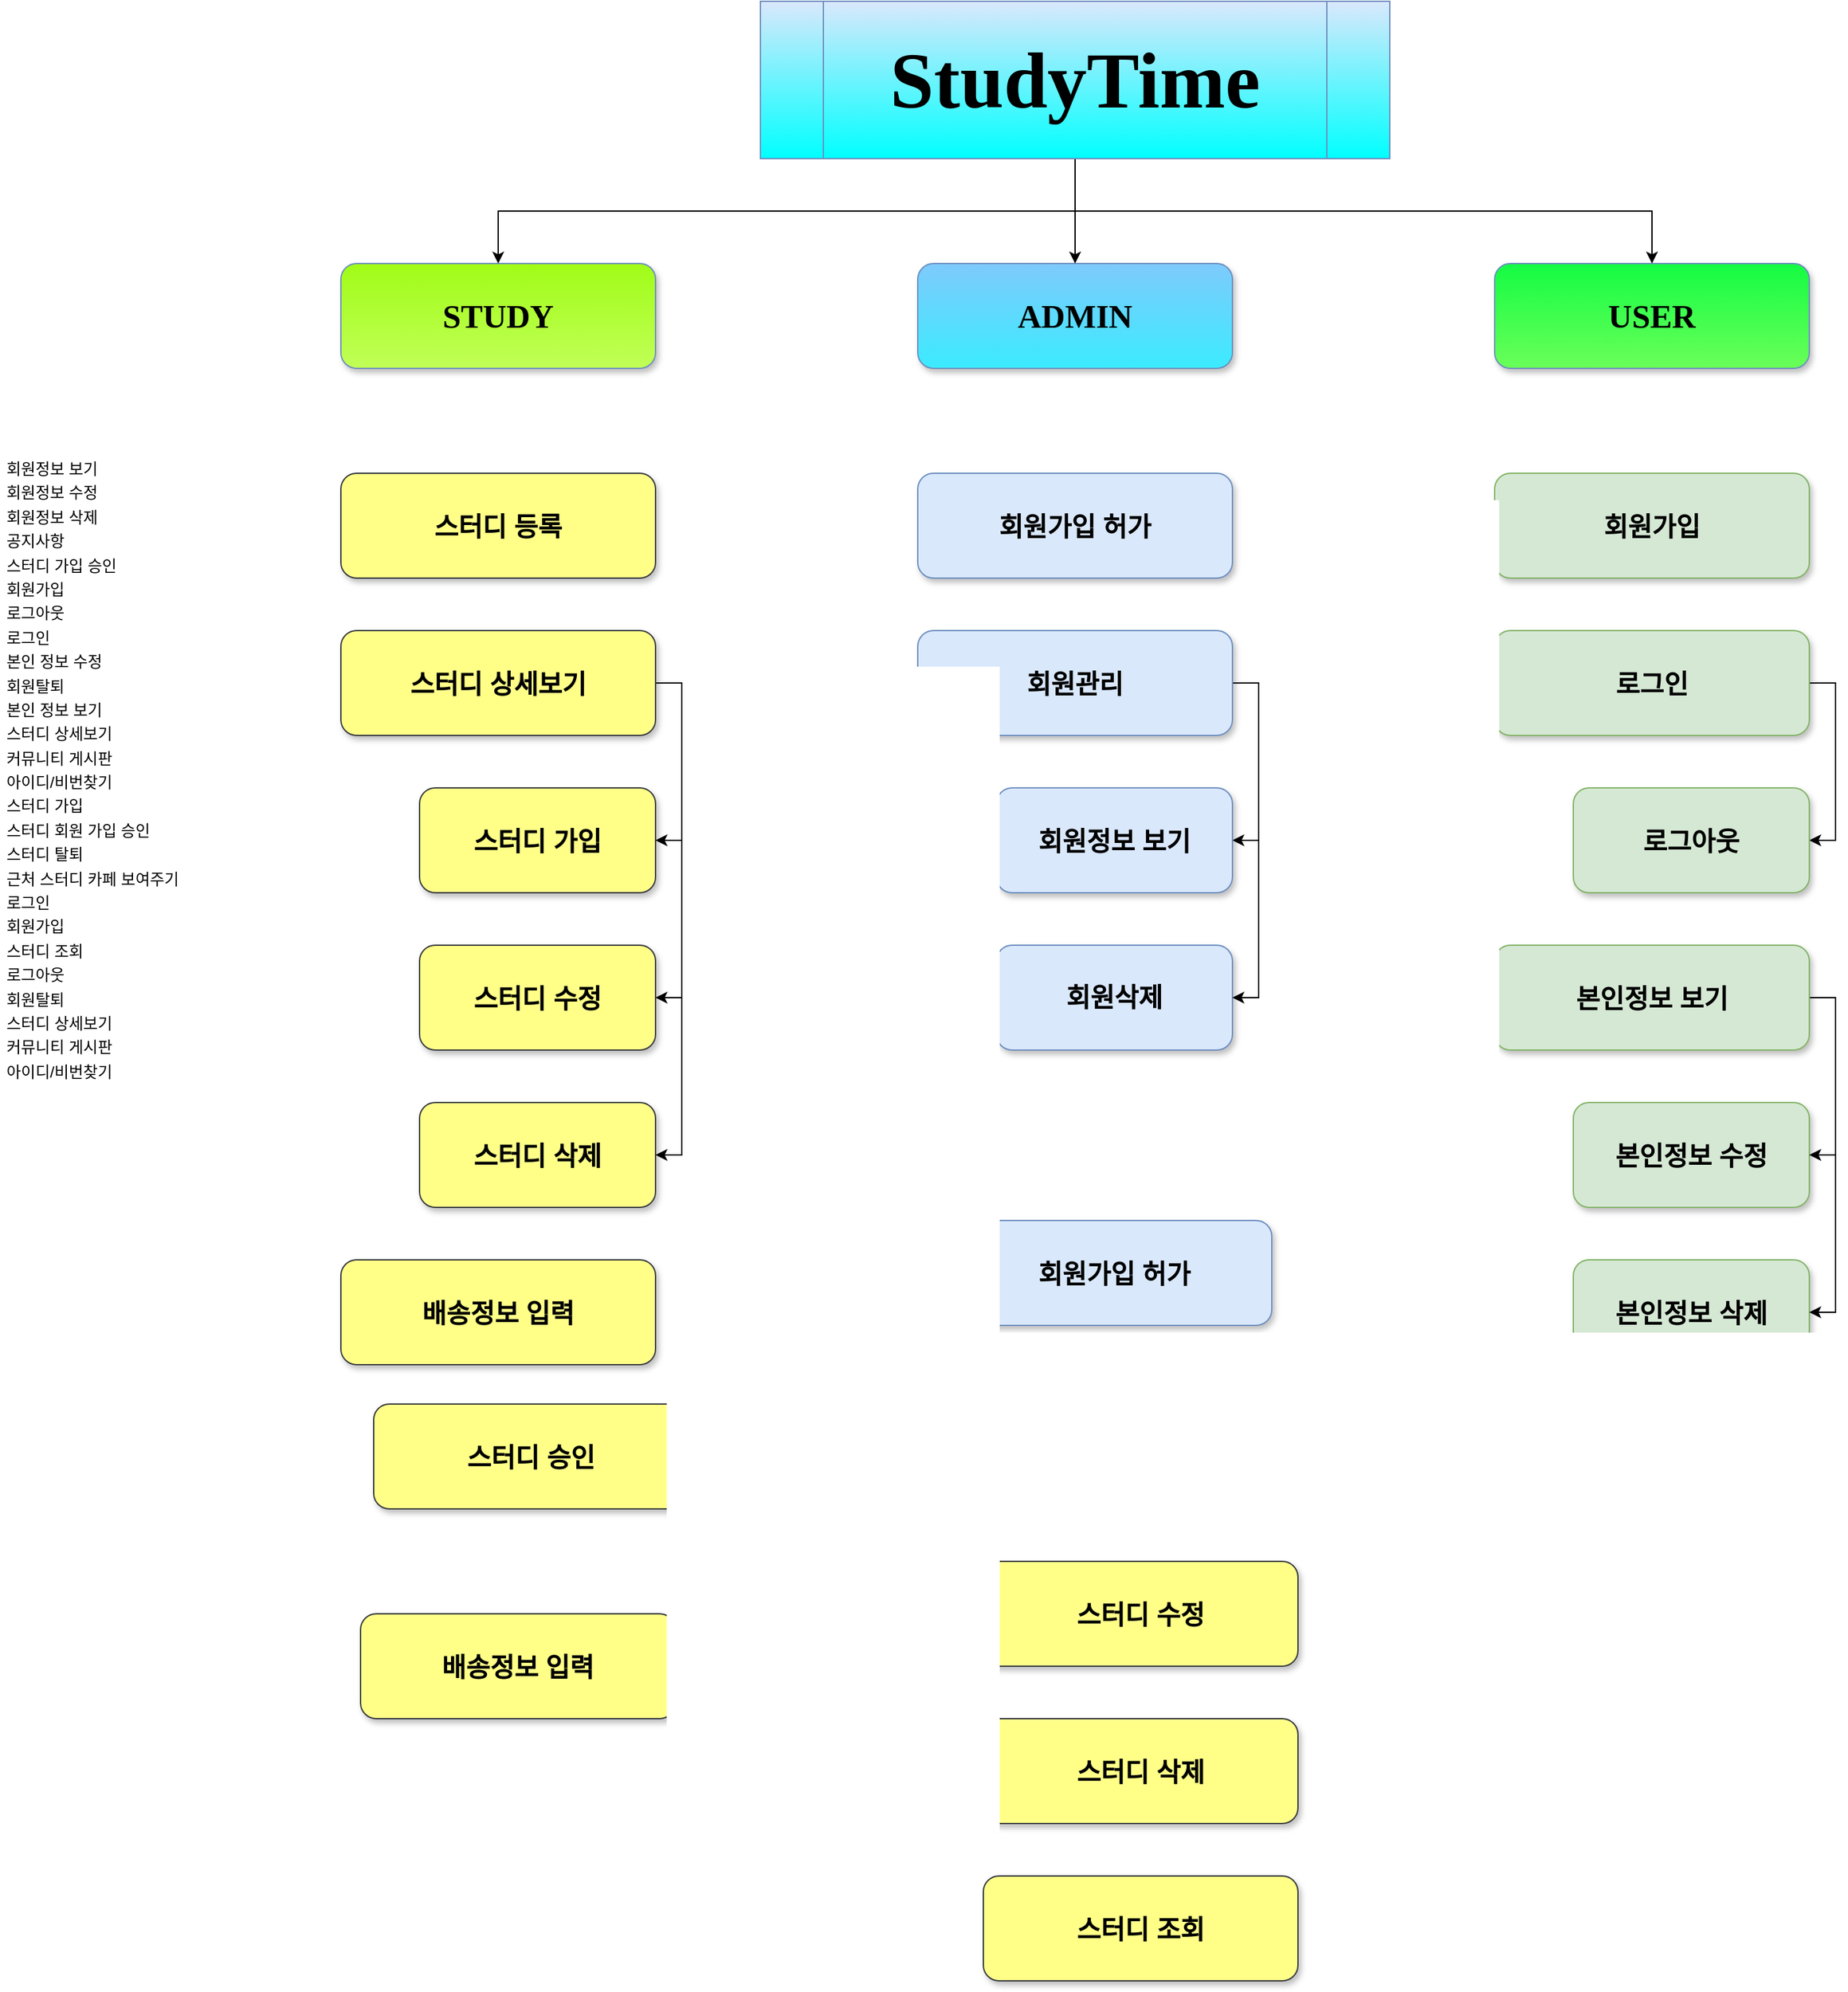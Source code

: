 <mxfile version="20.8.20" type="github">
  <diagram name="페이지-1" id="IIl-CxRhGwmSr3gcKVxL">
    <mxGraphModel dx="1434" dy="764" grid="1" gridSize="10" guides="1" tooltips="1" connect="1" arrows="1" fold="1" page="1" pageScale="1" pageWidth="827" pageHeight="1169" math="0" shadow="0">
      <root>
        <mxCell id="0" />
        <mxCell id="1" parent="0" />
        <mxCell id="I4mbTqDrchtEptXJRea5-1" value="&lt;font face=&quot;Times New Roman&quot; style=&quot;font-size: 25px;&quot;&gt;&lt;b&gt;ADMIN&lt;/b&gt;&lt;/font&gt;" style="whiteSpace=wrap;html=1;rounded=1;shadow=1;strokeWidth=1;fontSize=16;align=center;fillColor=#7ECAFC;strokeColor=#6c8ebf;gradientColor=#3BEBFF;" parent="1" vertex="1">
          <mxGeometry x="760" y="240" width="240" height="80" as="geometry" />
        </mxCell>
        <mxCell id="I4mbTqDrchtEptXJRea5-2" value="&lt;font face=&quot;Times New Roman&quot; style=&quot;font-size: 25px;&quot;&gt;&lt;b&gt;USER&lt;/b&gt;&lt;/font&gt;" style="whiteSpace=wrap;html=1;rounded=1;shadow=1;strokeWidth=1;fontSize=16;align=center;fillColor=#14FC43;strokeColor=#6c8ebf;gradientColor=#6AFF59;" parent="1" vertex="1">
          <mxGeometry x="1200" y="240" width="240" height="80" as="geometry" />
        </mxCell>
        <mxCell id="I4mbTqDrchtEptXJRea5-3" value="&lt;font face=&quot;Times New Roman&quot;&gt;&lt;span style=&quot;font-size: 25px;&quot;&gt;&lt;b&gt;STUDY&lt;/b&gt;&lt;/span&gt;&lt;/font&gt;" style="whiteSpace=wrap;html=1;rounded=1;shadow=1;strokeWidth=1;fontSize=16;align=center;fillColor=#A0FC17;strokeColor=#6c8ebf;gradientColor=#C1FF57;" parent="1" vertex="1">
          <mxGeometry x="320" y="240" width="240" height="80" as="geometry" />
        </mxCell>
        <mxCell id="I4mbTqDrchtEptXJRea5-4" value="본인정보 수정" style="whiteSpace=wrap;html=1;rounded=1;shadow=1;strokeWidth=1;fontSize=20;align=center;fillColor=#d5e8d4;strokeColor=#82b366;fontStyle=1" parent="1" vertex="1">
          <mxGeometry x="1260" y="880" width="180" height="80" as="geometry" />
        </mxCell>
        <mxCell id="I4mbTqDrchtEptXJRea5-5" value="&lt;table style=&quot;border-color: var(--border-color); font-size: 20px; text-align: left;&quot; class=&quot;simple-table&quot; id=&quot;641d19b6-5685-4ff1-a8e2-494bd2d53a1b&quot;&gt;&lt;tbody style=&quot;border-color: var(--border-color); font-size: 20px;&quot;&gt;&lt;tr style=&quot;border-color: var(--border-color); font-size: 20px;&quot; id=&quot;c70bd605-bbbd-4b36-904c-4488820a4ed9&quot;&gt;&lt;td style=&quot;border-color: var(--border-color); font-size: 20px;&quot; class=&quot;&quot; id=&quot;PJ:h&quot;&gt;회원삭제&lt;/td&gt;&lt;/tr&gt;&lt;tr style=&quot;border-color: var(--border-color); font-size: 20px;&quot; id=&quot;0e1357af-12ed-46eb-b10c-167027bdc153&quot;&gt;&lt;/tr&gt;&lt;/tbody&gt;&lt;/table&gt;" style="whiteSpace=wrap;html=1;rounded=1;shadow=1;strokeWidth=1;fontSize=20;align=center;fillColor=#dae8fc;strokeColor=#6c8ebf;fontStyle=1" parent="1" vertex="1">
          <mxGeometry x="820" y="760" width="180" height="80" as="geometry" />
        </mxCell>
        <mxCell id="I4mbTqDrchtEptXJRea5-6" value="" style="edgeStyle=orthogonalEdgeStyle;rounded=0;orthogonalLoop=1;jettySize=auto;html=1;fontFamily=Times New Roman;fontSize=20;" parent="1" source="I4mbTqDrchtEptXJRea5-9" target="I4mbTqDrchtEptXJRea5-1" edge="1">
          <mxGeometry relative="1" as="geometry" />
        </mxCell>
        <mxCell id="I4mbTqDrchtEptXJRea5-7" style="edgeStyle=orthogonalEdgeStyle;rounded=0;orthogonalLoop=1;jettySize=auto;html=1;entryX=0.5;entryY=0;entryDx=0;entryDy=0;fontFamily=Times New Roman;fontSize=20;" parent="1" source="I4mbTqDrchtEptXJRea5-9" target="I4mbTqDrchtEptXJRea5-3" edge="1">
          <mxGeometry relative="1" as="geometry">
            <Array as="points">
              <mxPoint x="880" y="200" />
              <mxPoint x="440" y="200" />
            </Array>
          </mxGeometry>
        </mxCell>
        <mxCell id="I4mbTqDrchtEptXJRea5-8" style="edgeStyle=orthogonalEdgeStyle;rounded=0;orthogonalLoop=1;jettySize=auto;html=1;fontFamily=Times New Roman;fontSize=20;" parent="1" source="I4mbTqDrchtEptXJRea5-9" target="I4mbTqDrchtEptXJRea5-2" edge="1">
          <mxGeometry relative="1" as="geometry">
            <Array as="points">
              <mxPoint x="880" y="200" />
              <mxPoint x="1320" y="200" />
            </Array>
          </mxGeometry>
        </mxCell>
        <mxCell id="I4mbTqDrchtEptXJRea5-9" value="&lt;font face=&quot;Times New Roman&quot;&gt;&lt;span style=&quot;font-size: 60px;&quot;&gt;&lt;b&gt;StudyTime&lt;/b&gt;&lt;/span&gt;&lt;/font&gt;" style="shape=process;whiteSpace=wrap;html=1;backgroundOutline=1;fontSize=20;fillColor=#dae8fc;strokeColor=#6c8ebf;gradientColor=#00FFFF;" parent="1" vertex="1">
          <mxGeometry x="640" y="40" width="480" height="120" as="geometry" />
        </mxCell>
        <mxCell id="I4mbTqDrchtEptXJRea5-11" value="&lt;font style=&quot;font-size: 20px;&quot;&gt;스터디&amp;nbsp;등록&lt;/font&gt;" style="whiteSpace=wrap;html=1;rounded=1;shadow=1;strokeWidth=1;fontSize=20;align=center;fillColor=#ffff88;strokeColor=#36393d;fillStyle=auto;fontStyle=1" parent="1" vertex="1">
          <mxGeometry x="320" y="400" width="240" height="80" as="geometry" />
        </mxCell>
        <mxCell id="I4mbTqDrchtEptXJRea5-12" style="edgeStyle=orthogonalEdgeStyle;rounded=0;orthogonalLoop=1;jettySize=auto;html=1;entryX=1;entryY=0.5;entryDx=0;entryDy=0;fontFamily=Times New Roman;fontSize=20;fontStyle=1" parent="1" source="I4mbTqDrchtEptXJRea5-14" target="I4mbTqDrchtEptXJRea5-28" edge="1">
          <mxGeometry relative="1" as="geometry">
            <Array as="points">
              <mxPoint x="1020" y="560" />
              <mxPoint x="1020" y="680" />
            </Array>
          </mxGeometry>
        </mxCell>
        <mxCell id="I4mbTqDrchtEptXJRea5-13" style="edgeStyle=orthogonalEdgeStyle;rounded=0;orthogonalLoop=1;jettySize=auto;html=1;entryX=1;entryY=0.5;entryDx=0;entryDy=0;fontFamily=Times New Roman;fontSize=20;fontStyle=1" parent="1" source="I4mbTqDrchtEptXJRea5-14" target="I4mbTqDrchtEptXJRea5-5" edge="1">
          <mxGeometry relative="1" as="geometry">
            <Array as="points">
              <mxPoint x="1020" y="560" />
              <mxPoint x="1020" y="800" />
            </Array>
          </mxGeometry>
        </mxCell>
        <mxCell id="I4mbTqDrchtEptXJRea5-14" value="회원관리" style="whiteSpace=wrap;html=1;rounded=1;shadow=1;strokeWidth=1;fontSize=20;align=center;fillColor=#dae8fc;strokeColor=#6c8ebf;fontStyle=1" parent="1" vertex="1">
          <mxGeometry x="760" y="520" width="240" height="80" as="geometry" />
        </mxCell>
        <mxCell id="I4mbTqDrchtEptXJRea5-15" value="회원가입 허가" style="whiteSpace=wrap;html=1;rounded=1;shadow=1;strokeWidth=1;fontSize=20;align=center;fillColor=#dae8fc;strokeColor=#6c8ebf;fontStyle=1" parent="1" vertex="1">
          <mxGeometry x="760" y="400" width="240" height="80" as="geometry" />
        </mxCell>
        <mxCell id="I4mbTqDrchtEptXJRea5-16" value="스터디&amp;nbsp;삭제" style="whiteSpace=wrap;html=1;rounded=1;shadow=1;strokeWidth=1;fontSize=20;align=center;fillColor=#ffff88;strokeColor=#36393d;fillStyle=auto;fontStyle=1" parent="1" vertex="1">
          <mxGeometry x="810" y="1350" width="240" height="80" as="geometry" />
        </mxCell>
        <mxCell id="I4mbTqDrchtEptXJRea5-17" value="본인정보 삭제" style="whiteSpace=wrap;html=1;rounded=1;shadow=1;strokeWidth=1;fontSize=20;align=center;fillColor=#d5e8d4;strokeColor=#82b366;fontStyle=1" parent="1" vertex="1">
          <mxGeometry x="1260" y="1000" width="180" height="80" as="geometry" />
        </mxCell>
        <mxCell id="I4mbTqDrchtEptXJRea5-18" style="edgeStyle=orthogonalEdgeStyle;rounded=0;orthogonalLoop=1;jettySize=auto;html=1;entryX=1;entryY=0.5;entryDx=0;entryDy=0;fontFamily=Times New Roman;fontSize=20;fontStyle=1" parent="1" source="I4mbTqDrchtEptXJRea5-20" target="I4mbTqDrchtEptXJRea5-4" edge="1">
          <mxGeometry relative="1" as="geometry">
            <Array as="points">
              <mxPoint x="1460" y="800" />
              <mxPoint x="1460" y="920" />
            </Array>
          </mxGeometry>
        </mxCell>
        <mxCell id="I4mbTqDrchtEptXJRea5-19" style="edgeStyle=orthogonalEdgeStyle;rounded=0;orthogonalLoop=1;jettySize=auto;html=1;entryX=1;entryY=0.5;entryDx=0;entryDy=0;fontFamily=Times New Roman;fontSize=20;fontStyle=1" parent="1" source="I4mbTqDrchtEptXJRea5-20" target="I4mbTqDrchtEptXJRea5-17" edge="1">
          <mxGeometry relative="1" as="geometry">
            <Array as="points">
              <mxPoint x="1460" y="800" />
              <mxPoint x="1460" y="1040" />
            </Array>
          </mxGeometry>
        </mxCell>
        <mxCell id="I4mbTqDrchtEptXJRea5-20" value="&lt;font style=&quot;font-size: 20px;&quot;&gt;본인정보 보기&lt;/font&gt;" style="whiteSpace=wrap;html=1;rounded=1;shadow=1;strokeWidth=1;fontSize=20;align=center;fillColor=#d5e8d4;strokeColor=#82b366;fontStyle=1" parent="1" vertex="1">
          <mxGeometry x="1200" y="760" width="240" height="80" as="geometry" />
        </mxCell>
        <mxCell id="I4mbTqDrchtEptXJRea5-21" value="스터디&amp;nbsp;수정" style="whiteSpace=wrap;html=1;rounded=1;shadow=1;strokeWidth=1;fontSize=20;align=center;fillColor=#ffff88;strokeColor=#36393d;fillStyle=auto;fontStyle=1" parent="1" vertex="1">
          <mxGeometry x="810" y="1230" width="240" height="80" as="geometry" />
        </mxCell>
        <mxCell id="I4mbTqDrchtEptXJRea5-23" style="edgeStyle=orthogonalEdgeStyle;rounded=0;orthogonalLoop=1;jettySize=auto;html=1;entryX=1;entryY=0.5;entryDx=0;entryDy=0;fontFamily=Times New Roman;fontSize=20;fontStyle=1" parent="1" source="I4mbTqDrchtEptXJRea5-24" target="I4mbTqDrchtEptXJRea5-25" edge="1">
          <mxGeometry relative="1" as="geometry">
            <Array as="points">
              <mxPoint x="1460" y="560" />
              <mxPoint x="1460" y="680" />
            </Array>
          </mxGeometry>
        </mxCell>
        <mxCell id="I4mbTqDrchtEptXJRea5-24" value="로그인" style="whiteSpace=wrap;html=1;rounded=1;shadow=1;strokeWidth=1;fontSize=20;align=center;fillColor=#d5e8d4;strokeColor=#82b366;fontStyle=1" parent="1" vertex="1">
          <mxGeometry x="1200" y="520" width="240" height="80" as="geometry" />
        </mxCell>
        <mxCell id="I4mbTqDrchtEptXJRea5-25" value="로그아웃" style="whiteSpace=wrap;html=1;rounded=1;shadow=1;strokeWidth=1;fontSize=20;align=center;fillColor=#d5e8d4;strokeColor=#82b366;fontStyle=1" parent="1" vertex="1">
          <mxGeometry x="1260" y="640" width="180" height="80" as="geometry" />
        </mxCell>
        <mxCell id="I4mbTqDrchtEptXJRea5-26" value="회원가입" style="whiteSpace=wrap;html=1;rounded=1;shadow=1;strokeWidth=1;fontSize=20;align=center;fillColor=#d5e8d4;strokeColor=#82b366;fontStyle=1" parent="1" vertex="1">
          <mxGeometry x="1200" y="400" width="240" height="80" as="geometry" />
        </mxCell>
        <mxCell id="I4mbTqDrchtEptXJRea5-28" value="회원정보 보기" style="whiteSpace=wrap;html=1;rounded=1;shadow=1;strokeWidth=1;fontSize=20;align=center;fillColor=#dae8fc;strokeColor=#6c8ebf;fontStyle=1" parent="1" vertex="1">
          <mxGeometry x="820" y="640" width="180" height="80" as="geometry" />
        </mxCell>
        <mxCell id="I4mbTqDrchtEptXJRea5-33" value="&lt;table class=&quot;simple-table&quot; id=&quot;70330129-6e44-4c51-83f8-1322f771b319&quot;&gt;&lt;tbody&gt;&lt;tr id=&quot;a5bb2cee-4cb2-49df-b867-d697b354c4fb&quot;&gt;&lt;td style=&quot;width:165px&quot; class=&quot;&quot; id=&quot;PJ:h&quot;&gt;회원정보 보기&lt;/td&gt;&lt;/tr&gt;&lt;tr id=&quot;59c49ae3-bdfa-40fe-a75c-5504ddc6a63c&quot;&gt;&lt;td style=&quot;width:165px&quot; class=&quot;&quot; id=&quot;PJ:h&quot;&gt;회원정보 수정&lt;/td&gt;&lt;/tr&gt;&lt;tr id=&quot;bcf82544-504e-4ee4-89d6-aafef6fdda2e&quot;&gt;&lt;td style=&quot;width:165px&quot; class=&quot;&quot; id=&quot;PJ:h&quot;&gt;회원정보 삭제&lt;/td&gt;&lt;/tr&gt;&lt;tr id=&quot;691de07e-b12f-4d85-98bd-3bdf0278b462&quot;&gt;&lt;td style=&quot;width:165px&quot; class=&quot;&quot; id=&quot;PJ:h&quot;&gt;공지사항&lt;/td&gt;&lt;/tr&gt;&lt;tr id=&quot;ca7454e9-a16c-4594-8650-9387da2a39c8&quot;&gt;&lt;td style=&quot;width:165px&quot; class=&quot;&quot; id=&quot;PJ:h&quot;&gt;스터디 가입 승인&lt;/td&gt;&lt;/tr&gt;&lt;tr id=&quot;f1ecc024-cafd-4f22-b8be-45403ebfc773&quot;&gt;&lt;td style=&quot;width:165px&quot; class=&quot;&quot; id=&quot;PJ:h&quot;&gt;회원가입&lt;/td&gt;&lt;/tr&gt;&lt;tr id=&quot;0ea046f9-867f-4be1-bb53-a4d45a6eef1e&quot;&gt;&lt;td style=&quot;width:165px&quot; class=&quot;&quot; id=&quot;PJ:h&quot;&gt;로그아웃&lt;/td&gt;&lt;/tr&gt;&lt;tr id=&quot;44827ed3-ab1f-40b4-8e85-0e7a85ad1f62&quot;&gt;&lt;td style=&quot;width:165px&quot; class=&quot;&quot; id=&quot;PJ:h&quot;&gt;로그인&lt;/td&gt;&lt;/tr&gt;&lt;tr id=&quot;145b54cc-aad9-487a-b57a-87464ff03ad1&quot;&gt;&lt;td style=&quot;width:165px&quot; class=&quot;&quot; id=&quot;PJ:h&quot;&gt;본인 정보 수정&lt;/td&gt;&lt;/tr&gt;&lt;tr id=&quot;a6e42212-231a-44b7-83b8-ee178a2b4ea2&quot;&gt;&lt;td style=&quot;width:165px&quot; class=&quot;&quot; id=&quot;PJ:h&quot;&gt;회원탈퇴&lt;/td&gt;&lt;/tr&gt;&lt;tr id=&quot;ed9ccbaa-5f4b-4651-b3fb-37fb6c7ad095&quot;&gt;&lt;td style=&quot;width:165px&quot; class=&quot;&quot; id=&quot;PJ:h&quot;&gt;본인 정보 보기&lt;/td&gt;&lt;/tr&gt;&lt;tr id=&quot;f2a7a2fb-ac84-4034-bfa2-c6783efaed78&quot;&gt;&lt;td style=&quot;width:165px&quot; class=&quot;&quot; id=&quot;PJ:h&quot;&gt;스터디 상세보기&lt;/td&gt;&lt;/tr&gt;&lt;tr id=&quot;160d3f0d-1435-4dbb-afd6-ba8eef9b0fca&quot;&gt;&lt;td style=&quot;width:165px&quot; class=&quot;&quot; id=&quot;PJ:h&quot;&gt;커뮤니티 게시판&lt;/td&gt;&lt;/tr&gt;&lt;tr id=&quot;1df0de09-223a-4905-943f-4e6b8b1754d8&quot;&gt;&lt;td style=&quot;width:165px&quot; class=&quot;&quot; id=&quot;PJ:h&quot;&gt;아이디/비번찾기&lt;/td&gt;&lt;/tr&gt;&lt;tr id=&quot;7b0124e7-5e82-4a19-9d27-2a35440d7188&quot;&gt;&lt;td style=&quot;width:165px&quot; class=&quot;&quot; id=&quot;PJ:h&quot;&gt;스터디 가입&lt;/td&gt;&lt;/tr&gt;&lt;tr id=&quot;c61bdf71-ca8e-4b9d-b0b6-fcc64ddfad7b&quot;&gt;&lt;td style=&quot;width:165px&quot; class=&quot;&quot; id=&quot;PJ:h&quot;&gt;스터디 회원 가입 승인&lt;/td&gt;&lt;/tr&gt;&lt;tr id=&quot;90de042b-bf78-40ce-853c-133b2907c40b&quot;&gt;&lt;td style=&quot;width:165px&quot; class=&quot;&quot; id=&quot;PJ:h&quot;&gt;스터디 탈퇴&lt;/td&gt;&lt;/tr&gt;&lt;tr id=&quot;3a95880b-6af0-4b6a-af59-acbbe1955846&quot;&gt;&lt;td style=&quot;width:165px&quot; class=&quot;&quot; id=&quot;PJ:h&quot;&gt;근처 스터디 카페 보여주기&lt;/td&gt;&lt;/tr&gt;&lt;tr id=&quot;f43a8751-c342-4821-9aff-965794a09f9a&quot;&gt;&lt;td style=&quot;width:165px&quot; class=&quot;&quot; id=&quot;PJ:h&quot;&gt;로그인&lt;/td&gt;&lt;/tr&gt;&lt;tr id=&quot;890a7675-f5a4-415e-a7a9-0538c83b60f4&quot;&gt;&lt;td style=&quot;width:165px&quot; class=&quot;&quot; id=&quot;PJ:h&quot;&gt;회원가입&lt;/td&gt;&lt;/tr&gt;&lt;tr id=&quot;3fd66ad3-7d83-4aee-a6c6-6c9642d54594&quot;&gt;&lt;td style=&quot;width:165px&quot; class=&quot;&quot; id=&quot;PJ:h&quot;&gt;스터디 조회&lt;/td&gt;&lt;/tr&gt;&lt;tr id=&quot;ca36e7ac-ea46-49e5-a4a2-00abdf2b59c3&quot;&gt;&lt;td style=&quot;width:165px&quot; class=&quot;&quot; id=&quot;PJ:h&quot;&gt;로그아웃&lt;/td&gt;&lt;/tr&gt;&lt;tr id=&quot;764fffa8-29cc-42f4-96ee-f487a32cb160&quot;&gt;&lt;td style=&quot;width:165px&quot; class=&quot;&quot; id=&quot;PJ:h&quot;&gt;회원탈퇴&lt;/td&gt;&lt;/tr&gt;&lt;tr id=&quot;1b8ade1f-aa8f-468f-b2d7-714983d51d45&quot;&gt;&lt;td style=&quot;width:165px&quot; class=&quot;&quot; id=&quot;PJ:h&quot;&gt;스터디 상세보기&lt;/td&gt;&lt;/tr&gt;&lt;tr id=&quot;a3e50cb4-09dc-4adb-aba1-50abaf3cdeae&quot;&gt;&lt;td style=&quot;width:165px&quot; class=&quot;&quot; id=&quot;PJ:h&quot;&gt;커뮤니티 게시판&lt;/td&gt;&lt;/tr&gt;&lt;tr id=&quot;be05f7f7-5030-4c15-884f-aaaad1dc91b2&quot;&gt;&lt;td style=&quot;width:165px&quot; class=&quot;&quot; id=&quot;PJ:h&quot;&gt;아이디/비번찾기&lt;/td&gt;&lt;/tr&gt;&lt;/tbody&gt;&lt;/table&gt;" style="text;whiteSpace=wrap;html=1;" parent="1" vertex="1">
          <mxGeometry x="60" y="380" width="220" height="780" as="geometry" />
        </mxCell>
        <mxCell id="aSexdq5h994voaINRJtj-1" value="회원가입 허가" style="whiteSpace=wrap;html=1;rounded=1;shadow=1;strokeWidth=1;fontSize=20;align=center;fillColor=#dae8fc;strokeColor=#6c8ebf;fontStyle=1" parent="1" vertex="1">
          <mxGeometry x="790" y="970" width="240" height="80" as="geometry" />
        </mxCell>
        <mxCell id="I4mbTqDrchtEptXJRea5-34" value="스터디 조회" style="whiteSpace=wrap;html=1;rounded=1;shadow=1;strokeWidth=1;fontSize=20;align=center;fillColor=#ffff88;strokeColor=#36393d;fillStyle=auto;fontStyle=1" parent="1" vertex="1">
          <mxGeometry x="810" y="1470" width="240" height="80" as="geometry" />
        </mxCell>
        <mxCell id="I4mbTqDrchtEptXJRea5-35" value="배송정보 입력" style="whiteSpace=wrap;html=1;rounded=1;shadow=1;strokeWidth=1;fontSize=20;align=center;fillColor=#ffff88;strokeColor=#36393d;fillStyle=auto;fontStyle=1" parent="1" vertex="1">
          <mxGeometry x="320" y="1000" width="240" height="80" as="geometry" />
        </mxCell>
        <mxCell id="I4mbTqDrchtEptXJRea5-36" value="스터디 승인" style="whiteSpace=wrap;html=1;rounded=1;shadow=1;strokeWidth=1;fontSize=20;align=center;fillColor=#ffff88;strokeColor=#36393d;fillStyle=auto;fontStyle=1" parent="1" vertex="1">
          <mxGeometry x="345" y="1110" width="240" height="80" as="geometry" />
        </mxCell>
        <mxCell id="I4mbTqDrchtEptXJRea5-37" value="배송정보 입력" style="whiteSpace=wrap;html=1;rounded=1;shadow=1;strokeWidth=1;fontSize=20;align=center;fillColor=#ffff88;strokeColor=#36393d;fillStyle=auto;fontStyle=1" parent="1" vertex="1">
          <mxGeometry x="335" y="1270" width="240" height="80" as="geometry" />
        </mxCell>
        <mxCell id="I4mbTqDrchtEptXJRea5-45" value="스터디 가입" style="whiteSpace=wrap;html=1;rounded=1;shadow=1;strokeWidth=1;fontSize=20;align=center;fillColor=#ffff88;strokeColor=#36393d;fillStyle=auto;fontStyle=1" parent="1" vertex="1">
          <mxGeometry x="380" y="640" width="180" height="80" as="geometry" />
        </mxCell>
        <mxCell id="I4mbTqDrchtEptXJRea5-46" value="스터디 삭제" style="whiteSpace=wrap;html=1;rounded=1;shadow=1;strokeWidth=1;fontSize=20;align=center;fillColor=#ffff88;strokeColor=#36393d;fillStyle=auto;fontStyle=1" parent="1" vertex="1">
          <mxGeometry x="380" y="880" width="180" height="80" as="geometry" />
        </mxCell>
        <mxCell id="I4mbTqDrchtEptXJRea5-47" value="스터디 수정" style="whiteSpace=wrap;html=1;rounded=1;shadow=1;strokeWidth=1;fontSize=20;align=center;fillColor=#ffff88;strokeColor=#36393d;fillStyle=auto;fontStyle=1" parent="1" vertex="1">
          <mxGeometry x="380" y="760" width="180" height="80" as="geometry" />
        </mxCell>
        <mxCell id="I4mbTqDrchtEptXJRea5-48" style="edgeStyle=orthogonalEdgeStyle;rounded=0;orthogonalLoop=1;jettySize=auto;html=1;entryX=1;entryY=0.5;entryDx=0;entryDy=0;fontFamily=Times New Roman;fontSize=20;fontStyle=1" parent="1" source="I4mbTqDrchtEptXJRea5-51" target="I4mbTqDrchtEptXJRea5-45" edge="1">
          <mxGeometry relative="1" as="geometry">
            <Array as="points">
              <mxPoint x="580" y="560" />
              <mxPoint x="580" y="680" />
            </Array>
          </mxGeometry>
        </mxCell>
        <mxCell id="I4mbTqDrchtEptXJRea5-49" style="edgeStyle=orthogonalEdgeStyle;rounded=0;orthogonalLoop=1;jettySize=auto;html=1;entryX=1;entryY=0.5;entryDx=0;entryDy=0;fontFamily=Times New Roman;fontSize=20;fontStyle=1" parent="1" source="I4mbTqDrchtEptXJRea5-51" target="I4mbTqDrchtEptXJRea5-47" edge="1">
          <mxGeometry relative="1" as="geometry">
            <Array as="points">
              <mxPoint x="580" y="560" />
              <mxPoint x="580" y="800" />
            </Array>
          </mxGeometry>
        </mxCell>
        <mxCell id="I4mbTqDrchtEptXJRea5-50" style="edgeStyle=orthogonalEdgeStyle;rounded=0;orthogonalLoop=1;jettySize=auto;html=1;entryX=1;entryY=0.5;entryDx=0;entryDy=0;fontFamily=Times New Roman;fontSize=20;fontStyle=1" parent="1" source="I4mbTqDrchtEptXJRea5-51" target="I4mbTqDrchtEptXJRea5-46" edge="1">
          <mxGeometry relative="1" as="geometry">
            <Array as="points">
              <mxPoint x="580" y="560" />
              <mxPoint x="580" y="920" />
            </Array>
          </mxGeometry>
        </mxCell>
        <mxCell id="I4mbTqDrchtEptXJRea5-51" value="&lt;font style=&quot;font-size: 20px;&quot;&gt;스터디 상세보기&lt;/font&gt;" style="whiteSpace=wrap;html=1;rounded=1;shadow=1;strokeWidth=1;fontSize=20;align=center;fillColor=#ffff88;strokeColor=#36393d;fillStyle=auto;fontStyle=1" parent="1" vertex="1">
          <mxGeometry x="320" y="520" width="240" height="80" as="geometry" />
        </mxCell>
      </root>
    </mxGraphModel>
  </diagram>
</mxfile>
